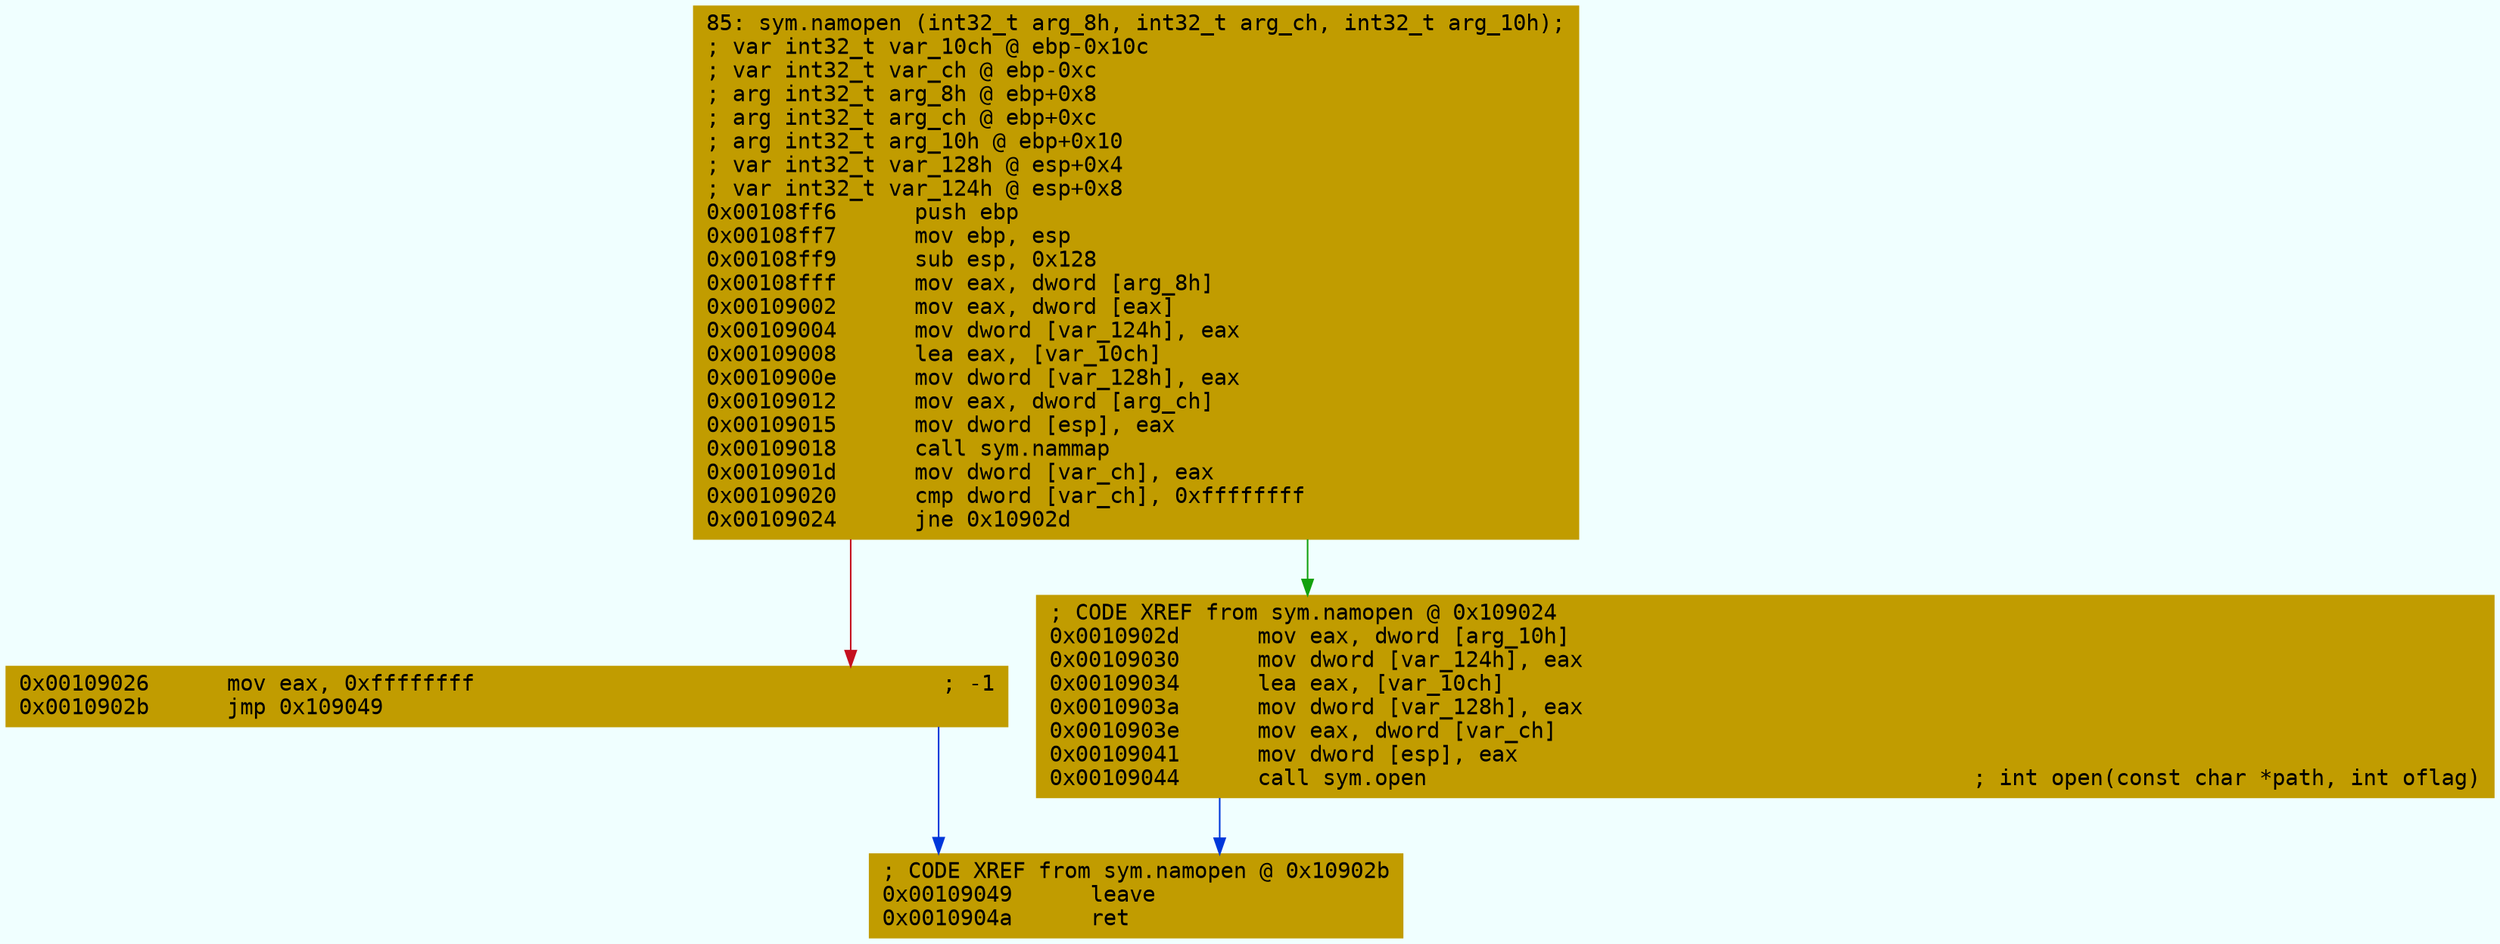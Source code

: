 digraph code {
	graph [bgcolor=azure fontsize=8 fontname="Courier" splines="ortho"];
	node [fillcolor=gray style=filled shape=box];
	edge [arrowhead="normal"];
	"0x00108ff6" [URL="sym.namopen/0x00108ff6", fillcolor="#c19c00",color="#c19c00", fontname="Courier",label="85: sym.namopen (int32_t arg_8h, int32_t arg_ch, int32_t arg_10h);\l; var int32_t var_10ch @ ebp-0x10c\l; var int32_t var_ch @ ebp-0xc\l; arg int32_t arg_8h @ ebp+0x8\l; arg int32_t arg_ch @ ebp+0xc\l; arg int32_t arg_10h @ ebp+0x10\l; var int32_t var_128h @ esp+0x4\l; var int32_t var_124h @ esp+0x8\l0x00108ff6      push ebp\l0x00108ff7      mov ebp, esp\l0x00108ff9      sub esp, 0x128\l0x00108fff      mov eax, dword [arg_8h]\l0x00109002      mov eax, dword [eax]\l0x00109004      mov dword [var_124h], eax\l0x00109008      lea eax, [var_10ch]\l0x0010900e      mov dword [var_128h], eax\l0x00109012      mov eax, dword [arg_ch]\l0x00109015      mov dword [esp], eax\l0x00109018      call sym.nammap\l0x0010901d      mov dword [var_ch], eax\l0x00109020      cmp dword [var_ch], 0xffffffff\l0x00109024      jne 0x10902d\l"]
	"0x00109026" [URL="sym.namopen/0x00109026", fillcolor="#c19c00",color="#c19c00", fontname="Courier",label="0x00109026      mov eax, 0xffffffff                                    ; -1\l0x0010902b      jmp 0x109049\l"]
	"0x0010902d" [URL="sym.namopen/0x0010902d", fillcolor="#c19c00",color="#c19c00", fontname="Courier",label="; CODE XREF from sym.namopen @ 0x109024\l0x0010902d      mov eax, dword [arg_10h]\l0x00109030      mov dword [var_124h], eax\l0x00109034      lea eax, [var_10ch]\l0x0010903a      mov dword [var_128h], eax\l0x0010903e      mov eax, dword [var_ch]\l0x00109041      mov dword [esp], eax\l0x00109044      call sym.open                                          ; int open(const char *path, int oflag)\l"]
	"0x00109049" [URL="sym.namopen/0x00109049", fillcolor="#c19c00",color="#c19c00", fontname="Courier",label="; CODE XREF from sym.namopen @ 0x10902b\l0x00109049      leave\l0x0010904a      ret\l"]
        "0x00108ff6" -> "0x0010902d" [color="#13a10e"];
        "0x00108ff6" -> "0x00109026" [color="#c50f1f"];
        "0x00109026" -> "0x00109049" [color="#0037da"];
        "0x0010902d" -> "0x00109049" [color="#0037da"];
}
